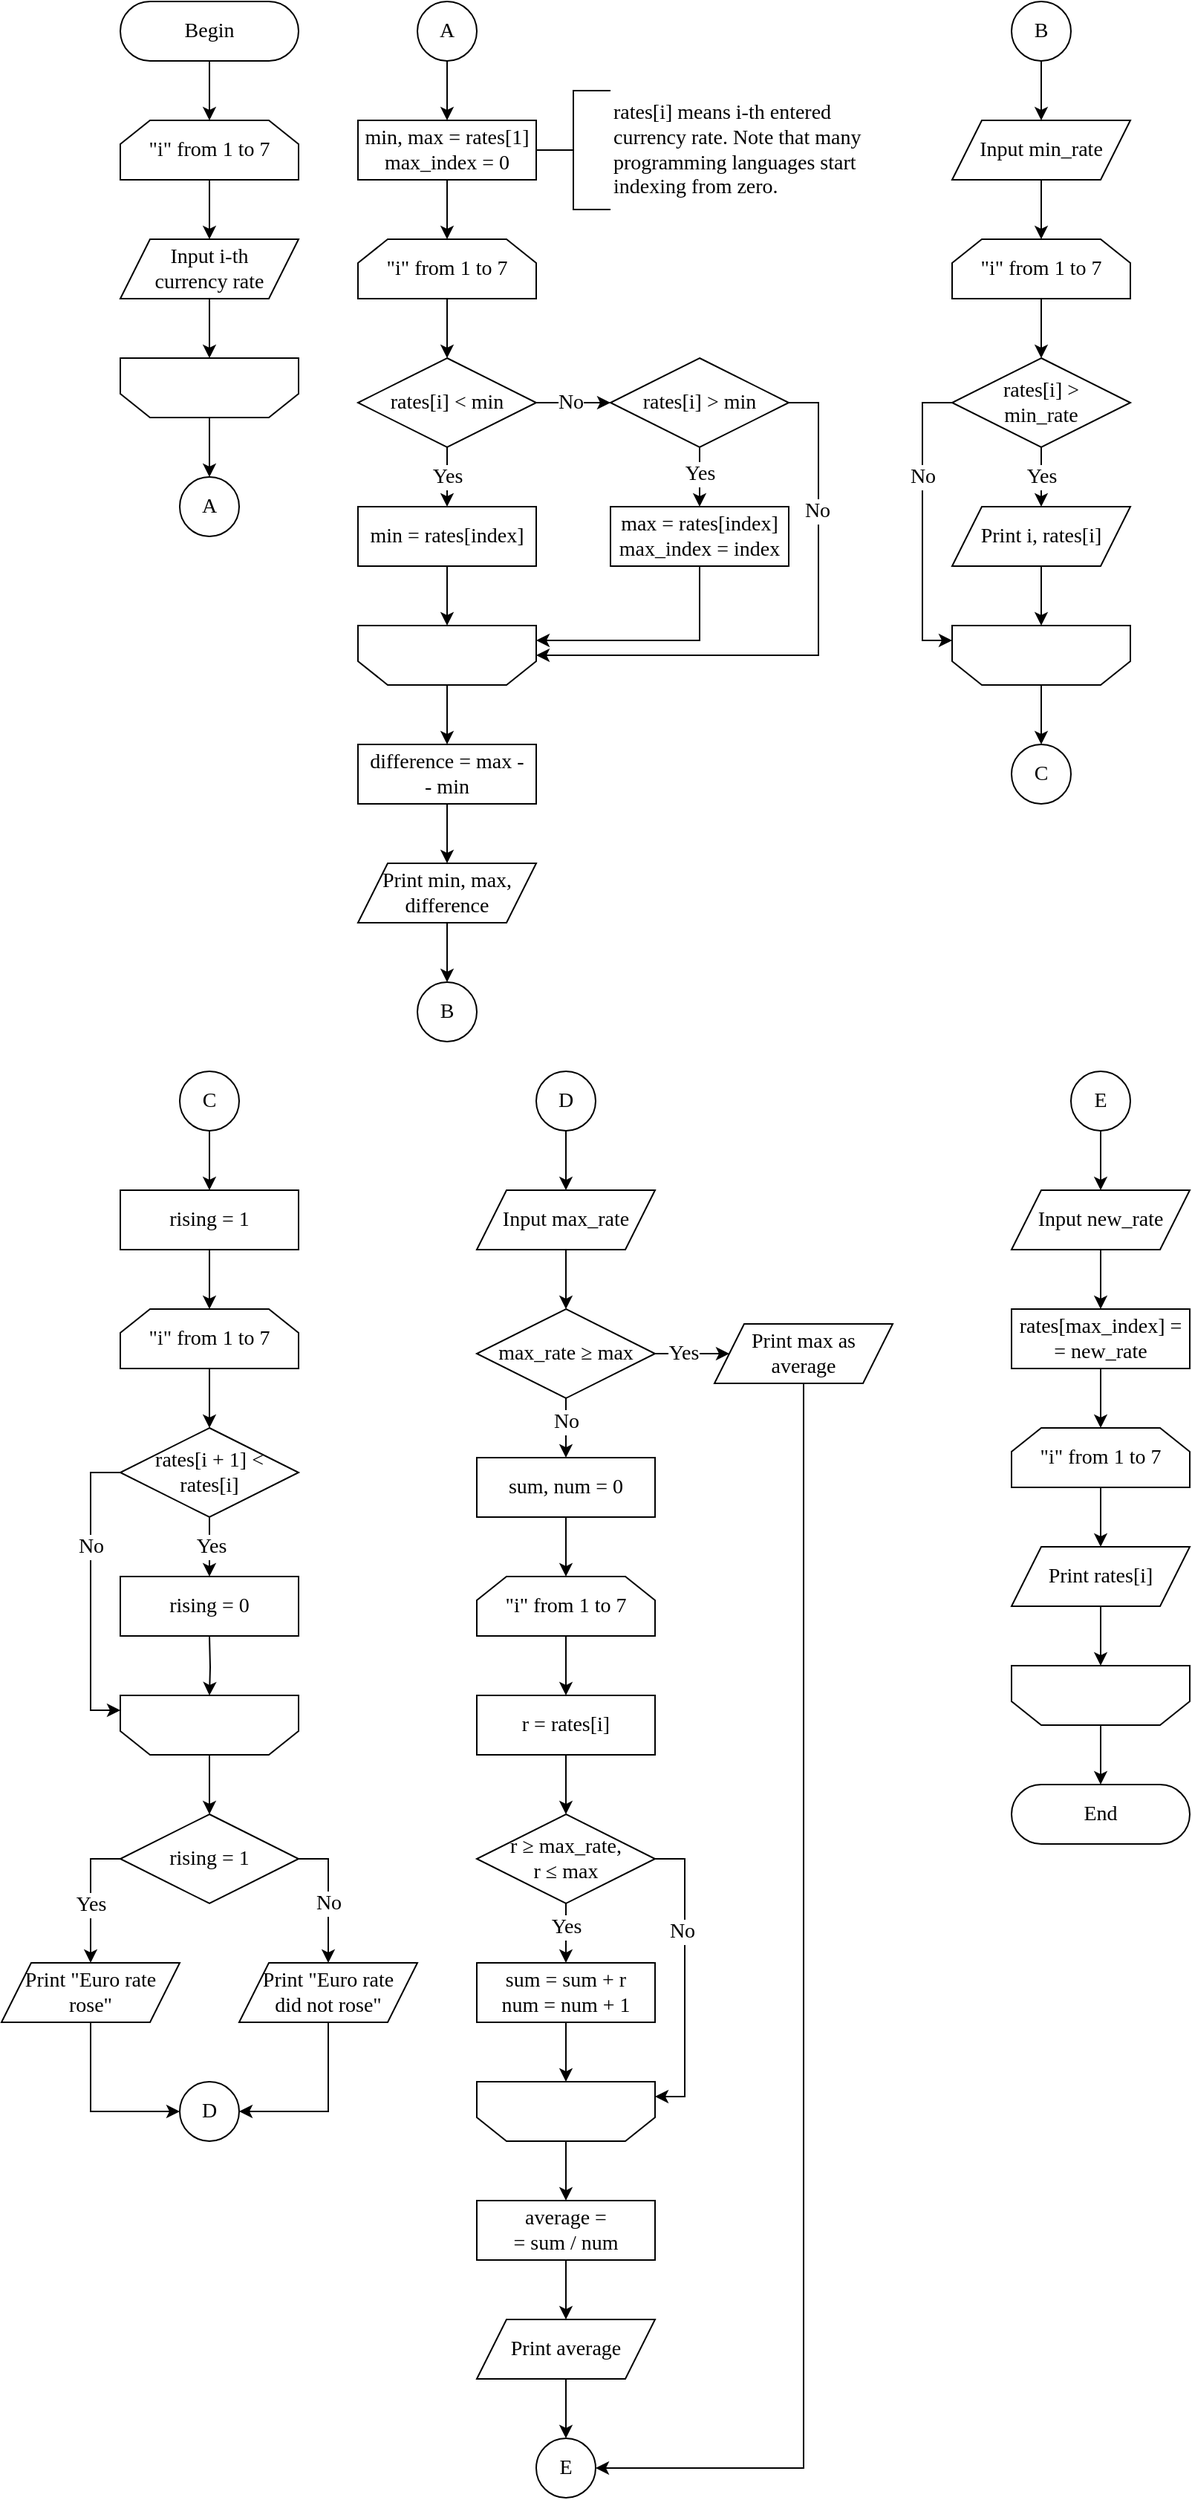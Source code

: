 <mxfile version="15.6.2" type="device"><diagram id="rStzylgrDLIzHOXsV7gb" name="Page-1"><mxGraphModel dx="1926" dy="1030" grid="1" gridSize="10" guides="1" tooltips="1" connect="1" arrows="1" fold="1" page="1" pageScale="1" pageWidth="850" pageHeight="1100" math="0" shadow="0"><root><mxCell id="0"/><mxCell id="1" parent="0"/><mxCell id="XG_Zg_hvxbqqsJmbvhqH-82" style="edgeStyle=orthogonalEdgeStyle;rounded=0;orthogonalLoop=1;jettySize=auto;html=1;exitX=0.5;exitY=1;exitDx=0;exitDy=0;entryX=0.5;entryY=0;entryDx=0;entryDy=0;fontFamily=Times New Roman;fontSize=14;" edge="1" parent="1" source="XG_Zg_hvxbqqsJmbvhqH-1" target="XG_Zg_hvxbqqsJmbvhqH-3"><mxGeometry relative="1" as="geometry"/></mxCell><mxCell id="XG_Zg_hvxbqqsJmbvhqH-1" value="Begin" style="rounded=1;whiteSpace=wrap;html=1;arcSize=50;fontFamily=Times New Roman;fontSize=14;" vertex="1" parent="1"><mxGeometry x="40" y="40" width="120" height="40" as="geometry"/></mxCell><mxCell id="XG_Zg_hvxbqqsJmbvhqH-85" style="edgeStyle=orthogonalEdgeStyle;rounded=0;orthogonalLoop=1;jettySize=auto;html=1;exitX=0.5;exitY=1;exitDx=0;exitDy=0;entryX=0.5;entryY=0;entryDx=0;entryDy=0;fontFamily=Times New Roman;fontSize=14;" edge="1" parent="1" source="XG_Zg_hvxbqqsJmbvhqH-3" target="XG_Zg_hvxbqqsJmbvhqH-4"><mxGeometry relative="1" as="geometry"/></mxCell><mxCell id="XG_Zg_hvxbqqsJmbvhqH-3" value="&quot;i&quot; from 1 to 7" style="shape=loopLimit;whiteSpace=wrap;html=1;fontFamily=Times New Roman;fontSize=14;" vertex="1" parent="1"><mxGeometry x="40" y="120" width="120" height="40" as="geometry"/></mxCell><mxCell id="XG_Zg_hvxbqqsJmbvhqH-87" style="edgeStyle=orthogonalEdgeStyle;rounded=0;orthogonalLoop=1;jettySize=auto;html=1;exitX=0.5;exitY=1;exitDx=0;exitDy=0;entryX=0.5;entryY=0;entryDx=0;entryDy=0;fontFamily=Times New Roman;fontSize=14;" edge="1" parent="1" source="XG_Zg_hvxbqqsJmbvhqH-4" target="XG_Zg_hvxbqqsJmbvhqH-5"><mxGeometry relative="1" as="geometry"/></mxCell><mxCell id="XG_Zg_hvxbqqsJmbvhqH-4" value="&lt;div&gt;Input i-th&lt;/div&gt;&lt;div&gt;currency rate&lt;/div&gt;" style="shape=parallelogram;perimeter=parallelogramPerimeter;whiteSpace=wrap;html=1;fixedSize=1;fontFamily=Times New Roman;fontSize=14;" vertex="1" parent="1"><mxGeometry x="40" y="200" width="120" height="40" as="geometry"/></mxCell><mxCell id="XG_Zg_hvxbqqsJmbvhqH-88" value="" style="edgeStyle=orthogonalEdgeStyle;rounded=0;orthogonalLoop=1;jettySize=auto;html=1;fontFamily=Times New Roman;fontSize=14;" edge="1" parent="1" source="XG_Zg_hvxbqqsJmbvhqH-5" target="XG_Zg_hvxbqqsJmbvhqH-17"><mxGeometry relative="1" as="geometry"/></mxCell><mxCell id="XG_Zg_hvxbqqsJmbvhqH-5" value="" style="shape=loopLimit;whiteSpace=wrap;html=1;fontFamily=Times New Roman;fontSize=14;flipV=1;" vertex="1" parent="1"><mxGeometry x="40" y="280" width="120" height="40" as="geometry"/></mxCell><mxCell id="XG_Zg_hvxbqqsJmbvhqH-91" value="" style="edgeStyle=orthogonalEdgeStyle;rounded=0;orthogonalLoop=1;jettySize=auto;html=1;fontFamily=Times New Roman;fontSize=14;" edge="1" parent="1" source="XG_Zg_hvxbqqsJmbvhqH-6" target="XG_Zg_hvxbqqsJmbvhqH-8"><mxGeometry relative="1" as="geometry"/></mxCell><mxCell id="XG_Zg_hvxbqqsJmbvhqH-6" value="&lt;div&gt;min, max = rates[1]&lt;/div&gt;max_index = 0" style="rounded=0;whiteSpace=wrap;html=1;fontFamily=Times New Roman;fontSize=14;" vertex="1" parent="1"><mxGeometry x="200" y="120" width="120" height="40" as="geometry"/></mxCell><mxCell id="XG_Zg_hvxbqqsJmbvhqH-7" value="&lt;div&gt;rates[i] means i-th entered&lt;/div&gt;&lt;div&gt;currency rate. Note that many&lt;/div&gt;&lt;div&gt;programming languages start&lt;/div&gt;&lt;div&gt;indexing from zero.&lt;br&gt;&lt;/div&gt;" style="strokeWidth=1;html=1;shape=mxgraph.flowchart.annotation_2;align=left;labelPosition=right;pointerEvents=1;fontFamily=Times New Roman;fontSize=14;" vertex="1" parent="1"><mxGeometry x="320" y="100" width="50" height="80" as="geometry"/></mxCell><mxCell id="XG_Zg_hvxbqqsJmbvhqH-92" value="" style="edgeStyle=orthogonalEdgeStyle;rounded=0;orthogonalLoop=1;jettySize=auto;html=1;fontFamily=Times New Roman;fontSize=14;" edge="1" parent="1" source="XG_Zg_hvxbqqsJmbvhqH-8" target="XG_Zg_hvxbqqsJmbvhqH-9"><mxGeometry relative="1" as="geometry"/></mxCell><mxCell id="XG_Zg_hvxbqqsJmbvhqH-8" value="&quot;i&quot; from 1 to 7" style="shape=loopLimit;whiteSpace=wrap;html=1;fontFamily=Times New Roman;fontSize=14;" vertex="1" parent="1"><mxGeometry x="200" y="200" width="120" height="40" as="geometry"/></mxCell><mxCell id="XG_Zg_hvxbqqsJmbvhqH-93" value="" style="edgeStyle=orthogonalEdgeStyle;rounded=0;orthogonalLoop=1;jettySize=auto;html=1;fontFamily=Times New Roman;fontSize=14;" edge="1" parent="1" source="XG_Zg_hvxbqqsJmbvhqH-9" target="XG_Zg_hvxbqqsJmbvhqH-10"><mxGeometry relative="1" as="geometry"/></mxCell><mxCell id="XG_Zg_hvxbqqsJmbvhqH-101" value="Yes" style="edgeLabel;html=1;align=center;verticalAlign=middle;resizable=0;points=[];fontSize=14;fontFamily=Times New Roman;" vertex="1" connectable="0" parent="XG_Zg_hvxbqqsJmbvhqH-93"><mxGeometry x="-0.325" relative="1" as="geometry"><mxPoint y="6" as="offset"/></mxGeometry></mxCell><mxCell id="XG_Zg_hvxbqqsJmbvhqH-100" value="" style="edgeStyle=orthogonalEdgeStyle;rounded=0;orthogonalLoop=1;jettySize=auto;html=1;fontFamily=Times New Roman;fontSize=14;" edge="1" parent="1" source="XG_Zg_hvxbqqsJmbvhqH-9" target="XG_Zg_hvxbqqsJmbvhqH-12"><mxGeometry relative="1" as="geometry"/></mxCell><mxCell id="XG_Zg_hvxbqqsJmbvhqH-102" value="No" style="edgeLabel;html=1;align=center;verticalAlign=middle;resizable=0;points=[];fontSize=14;fontFamily=Times New Roman;" vertex="1" connectable="0" parent="XG_Zg_hvxbqqsJmbvhqH-100"><mxGeometry x="-0.356" relative="1" as="geometry"><mxPoint x="7" as="offset"/></mxGeometry></mxCell><mxCell id="XG_Zg_hvxbqqsJmbvhqH-9" value="rates[i] &amp;lt; min" style="rhombus;whiteSpace=wrap;html=1;fontFamily=Times New Roman;fontSize=14;strokeWidth=1;" vertex="1" parent="1"><mxGeometry x="200" y="280" width="120" height="60" as="geometry"/></mxCell><mxCell id="XG_Zg_hvxbqqsJmbvhqH-94" value="" style="edgeStyle=orthogonalEdgeStyle;rounded=0;orthogonalLoop=1;jettySize=auto;html=1;fontFamily=Times New Roman;fontSize=14;" edge="1" parent="1" source="XG_Zg_hvxbqqsJmbvhqH-10" target="XG_Zg_hvxbqqsJmbvhqH-14"><mxGeometry relative="1" as="geometry"/></mxCell><mxCell id="XG_Zg_hvxbqqsJmbvhqH-10" value="min = rates[index]" style="rounded=0;whiteSpace=wrap;html=1;fontFamily=Times New Roman;fontSize=14;strokeWidth=1;" vertex="1" parent="1"><mxGeometry x="200" y="380" width="120" height="40" as="geometry"/></mxCell><mxCell id="XG_Zg_hvxbqqsJmbvhqH-98" value="" style="edgeStyle=orthogonalEdgeStyle;rounded=0;orthogonalLoop=1;jettySize=auto;html=1;fontFamily=Times New Roman;fontSize=14;entryX=0.5;entryY=0;entryDx=0;entryDy=0;" edge="1" parent="1" source="XG_Zg_hvxbqqsJmbvhqH-12" target="XG_Zg_hvxbqqsJmbvhqH-13"><mxGeometry relative="1" as="geometry"><Array as="points"><mxPoint x="430" y="370"/><mxPoint x="430" y="370"/></Array></mxGeometry></mxCell><mxCell id="XG_Zg_hvxbqqsJmbvhqH-103" value="Yes" style="edgeLabel;html=1;align=center;verticalAlign=middle;resizable=0;points=[];fontSize=14;fontFamily=Times New Roman;" vertex="1" connectable="0" parent="XG_Zg_hvxbqqsJmbvhqH-98"><mxGeometry x="-0.127" relative="1" as="geometry"><mxPoint as="offset"/></mxGeometry></mxCell><mxCell id="XG_Zg_hvxbqqsJmbvhqH-104" style="edgeStyle=orthogonalEdgeStyle;rounded=0;orthogonalLoop=1;jettySize=auto;html=1;exitX=1;exitY=0.5;exitDx=0;exitDy=0;fontFamily=Times New Roman;fontSize=14;entryX=1;entryY=0.5;entryDx=0;entryDy=0;" edge="1" parent="1" source="XG_Zg_hvxbqqsJmbvhqH-12" target="XG_Zg_hvxbqqsJmbvhqH-14"><mxGeometry relative="1" as="geometry"><mxPoint x="430" y="470" as="targetPoint"/><Array as="points"><mxPoint x="510" y="310"/><mxPoint x="510" y="480"/></Array></mxGeometry></mxCell><mxCell id="XG_Zg_hvxbqqsJmbvhqH-105" value="No" style="edgeLabel;html=1;align=center;verticalAlign=middle;resizable=0;points=[];fontSize=14;fontFamily=Times New Roman;" vertex="1" connectable="0" parent="XG_Zg_hvxbqqsJmbvhqH-104"><mxGeometry x="-0.5" y="-1" relative="1" as="geometry"><mxPoint y="-2" as="offset"/></mxGeometry></mxCell><mxCell id="XG_Zg_hvxbqqsJmbvhqH-12" value="rates[i] &amp;gt; min" style="rhombus;whiteSpace=wrap;html=1;fontFamily=Times New Roman;fontSize=14;strokeWidth=1;" vertex="1" parent="1"><mxGeometry x="370" y="280" width="120" height="60" as="geometry"/></mxCell><mxCell id="XG_Zg_hvxbqqsJmbvhqH-99" style="edgeStyle=orthogonalEdgeStyle;rounded=0;orthogonalLoop=1;jettySize=auto;html=1;exitX=0.5;exitY=1;exitDx=0;exitDy=0;entryX=1;entryY=0.25;entryDx=0;entryDy=0;fontFamily=Times New Roman;fontSize=14;" edge="1" parent="1" source="XG_Zg_hvxbqqsJmbvhqH-13" target="XG_Zg_hvxbqqsJmbvhqH-14"><mxGeometry relative="1" as="geometry"/></mxCell><mxCell id="XG_Zg_hvxbqqsJmbvhqH-13" value="&lt;div&gt;max = rates[index]&lt;/div&gt;&lt;div&gt;max_index = index&lt;br&gt;&lt;/div&gt;" style="rounded=0;whiteSpace=wrap;html=1;fontFamily=Times New Roman;fontSize=14;strokeWidth=1;" vertex="1" parent="1"><mxGeometry x="370" y="380" width="120" height="40" as="geometry"/></mxCell><mxCell id="XG_Zg_hvxbqqsJmbvhqH-95" value="" style="edgeStyle=orthogonalEdgeStyle;rounded=0;orthogonalLoop=1;jettySize=auto;html=1;fontFamily=Times New Roman;fontSize=14;" edge="1" parent="1" source="XG_Zg_hvxbqqsJmbvhqH-14" target="XG_Zg_hvxbqqsJmbvhqH-16"><mxGeometry relative="1" as="geometry"/></mxCell><mxCell id="XG_Zg_hvxbqqsJmbvhqH-14" value="" style="shape=loopLimit;whiteSpace=wrap;html=1;fontFamily=Times New Roman;fontSize=14;flipV=1;" vertex="1" parent="1"><mxGeometry x="200" y="460" width="120" height="40" as="geometry"/></mxCell><mxCell id="XG_Zg_hvxbqqsJmbvhqH-97" value="" style="edgeStyle=orthogonalEdgeStyle;rounded=0;orthogonalLoop=1;jettySize=auto;html=1;fontFamily=Times New Roman;fontSize=14;" edge="1" parent="1" source="XG_Zg_hvxbqqsJmbvhqH-15" target="XG_Zg_hvxbqqsJmbvhqH-19"><mxGeometry relative="1" as="geometry"/></mxCell><mxCell id="XG_Zg_hvxbqqsJmbvhqH-15" value="&lt;div&gt;Print min, max,&lt;/div&gt;&lt;div&gt;difference&lt;br&gt;&lt;/div&gt;" style="shape=parallelogram;perimeter=parallelogramPerimeter;whiteSpace=wrap;html=1;fixedSize=1;fontFamily=Times New Roman;fontSize=14;strokeWidth=1;" vertex="1" parent="1"><mxGeometry x="200" y="620" width="120" height="40" as="geometry"/></mxCell><mxCell id="XG_Zg_hvxbqqsJmbvhqH-96" value="" style="edgeStyle=orthogonalEdgeStyle;rounded=0;orthogonalLoop=1;jettySize=auto;html=1;fontFamily=Times New Roman;fontSize=14;" edge="1" parent="1" source="XG_Zg_hvxbqqsJmbvhqH-16" target="XG_Zg_hvxbqqsJmbvhqH-15"><mxGeometry relative="1" as="geometry"/></mxCell><mxCell id="XG_Zg_hvxbqqsJmbvhqH-16" value="&lt;div&gt;difference = max -&lt;/div&gt;&lt;div&gt;- min&lt;/div&gt;" style="rounded=0;whiteSpace=wrap;html=1;fontFamily=Times New Roman;fontSize=14;strokeWidth=1;" vertex="1" parent="1"><mxGeometry x="200" y="540" width="120" height="40" as="geometry"/></mxCell><mxCell id="XG_Zg_hvxbqqsJmbvhqH-17" value="A" style="ellipse;whiteSpace=wrap;html=1;aspect=fixed;fontFamily=Times New Roman;fontSize=14;strokeWidth=1;" vertex="1" parent="1"><mxGeometry x="80" y="360" width="40" height="40" as="geometry"/></mxCell><mxCell id="XG_Zg_hvxbqqsJmbvhqH-90" style="edgeStyle=orthogonalEdgeStyle;rounded=0;orthogonalLoop=1;jettySize=auto;html=1;exitX=0.5;exitY=1;exitDx=0;exitDy=0;entryX=0.5;entryY=0;entryDx=0;entryDy=0;fontFamily=Times New Roman;fontSize=14;" edge="1" parent="1" source="XG_Zg_hvxbqqsJmbvhqH-18" target="XG_Zg_hvxbqqsJmbvhqH-6"><mxGeometry relative="1" as="geometry"/></mxCell><mxCell id="XG_Zg_hvxbqqsJmbvhqH-18" value="A" style="ellipse;whiteSpace=wrap;html=1;aspect=fixed;fontFamily=Times New Roman;fontSize=14;strokeWidth=1;" vertex="1" parent="1"><mxGeometry x="240" y="40" width="40" height="40" as="geometry"/></mxCell><mxCell id="XG_Zg_hvxbqqsJmbvhqH-19" value="B" style="ellipse;whiteSpace=wrap;html=1;aspect=fixed;fontFamily=Times New Roman;fontSize=14;strokeWidth=1;" vertex="1" parent="1"><mxGeometry x="240" y="700" width="40" height="40" as="geometry"/></mxCell><mxCell id="XG_Zg_hvxbqqsJmbvhqH-107" style="edgeStyle=orthogonalEdgeStyle;rounded=0;orthogonalLoop=1;jettySize=auto;html=1;exitX=0.5;exitY=1;exitDx=0;exitDy=0;entryX=0.5;entryY=0;entryDx=0;entryDy=0;fontFamily=Times New Roman;fontSize=14;" edge="1" parent="1" source="XG_Zg_hvxbqqsJmbvhqH-20" target="XG_Zg_hvxbqqsJmbvhqH-22"><mxGeometry relative="1" as="geometry"/></mxCell><mxCell id="XG_Zg_hvxbqqsJmbvhqH-20" value="B" style="ellipse;whiteSpace=wrap;html=1;aspect=fixed;fontFamily=Times New Roman;fontSize=14;strokeWidth=1;" vertex="1" parent="1"><mxGeometry x="640" y="40" width="40" height="40" as="geometry"/></mxCell><mxCell id="XG_Zg_hvxbqqsJmbvhqH-108" value="" style="edgeStyle=orthogonalEdgeStyle;rounded=0;orthogonalLoop=1;jettySize=auto;html=1;fontFamily=Times New Roman;fontSize=14;" edge="1" parent="1" source="XG_Zg_hvxbqqsJmbvhqH-22" target="XG_Zg_hvxbqqsJmbvhqH-23"><mxGeometry relative="1" as="geometry"/></mxCell><mxCell id="XG_Zg_hvxbqqsJmbvhqH-22" value="&lt;div&gt;Input min_rate&lt;/div&gt;" style="shape=parallelogram;perimeter=parallelogramPerimeter;whiteSpace=wrap;html=1;fixedSize=1;fontFamily=Times New Roman;fontSize=14;strokeWidth=1;" vertex="1" parent="1"><mxGeometry x="600" y="120" width="120" height="40" as="geometry"/></mxCell><mxCell id="XG_Zg_hvxbqqsJmbvhqH-109" value="" style="edgeStyle=orthogonalEdgeStyle;rounded=0;orthogonalLoop=1;jettySize=auto;html=1;fontFamily=Times New Roman;fontSize=14;" edge="1" parent="1" source="XG_Zg_hvxbqqsJmbvhqH-23" target="XG_Zg_hvxbqqsJmbvhqH-24"><mxGeometry relative="1" as="geometry"/></mxCell><mxCell id="XG_Zg_hvxbqqsJmbvhqH-23" value="&quot;i&quot; from 1 to 7" style="shape=loopLimit;whiteSpace=wrap;html=1;fontFamily=Times New Roman;fontSize=14;" vertex="1" parent="1"><mxGeometry x="600" y="200" width="120" height="40" as="geometry"/></mxCell><mxCell id="XG_Zg_hvxbqqsJmbvhqH-110" value="" style="edgeStyle=orthogonalEdgeStyle;rounded=0;orthogonalLoop=1;jettySize=auto;html=1;fontFamily=Times New Roman;fontSize=14;" edge="1" parent="1" source="XG_Zg_hvxbqqsJmbvhqH-24" target="XG_Zg_hvxbqqsJmbvhqH-25"><mxGeometry relative="1" as="geometry"/></mxCell><mxCell id="XG_Zg_hvxbqqsJmbvhqH-112" value="Yes" style="edgeLabel;html=1;align=center;verticalAlign=middle;resizable=0;points=[];fontSize=14;fontFamily=Times New Roman;" vertex="1" connectable="0" parent="XG_Zg_hvxbqqsJmbvhqH-110"><mxGeometry x="-0.22" relative="1" as="geometry"><mxPoint y="4" as="offset"/></mxGeometry></mxCell><mxCell id="XG_Zg_hvxbqqsJmbvhqH-111" style="edgeStyle=orthogonalEdgeStyle;rounded=0;orthogonalLoop=1;jettySize=auto;html=1;exitX=0;exitY=0.5;exitDx=0;exitDy=0;entryX=0;entryY=0.25;entryDx=0;entryDy=0;fontFamily=Times New Roman;fontSize=14;" edge="1" parent="1" source="XG_Zg_hvxbqqsJmbvhqH-24" target="XG_Zg_hvxbqqsJmbvhqH-28"><mxGeometry relative="1" as="geometry"/></mxCell><mxCell id="XG_Zg_hvxbqqsJmbvhqH-113" value="No" style="edgeLabel;html=1;align=center;verticalAlign=middle;resizable=0;points=[];fontSize=14;fontFamily=Times New Roman;" vertex="1" connectable="0" parent="XG_Zg_hvxbqqsJmbvhqH-111"><mxGeometry x="-0.33" relative="1" as="geometry"><mxPoint y="3" as="offset"/></mxGeometry></mxCell><mxCell id="XG_Zg_hvxbqqsJmbvhqH-24" value="&lt;div&gt;rates[i] &amp;gt;&lt;/div&gt;&lt;div&gt;min_rate&lt;/div&gt;" style="rhombus;whiteSpace=wrap;html=1;fontFamily=Times New Roman;fontSize=14;strokeWidth=1;" vertex="1" parent="1"><mxGeometry x="600" y="280" width="120" height="60" as="geometry"/></mxCell><mxCell id="XG_Zg_hvxbqqsJmbvhqH-114" value="" style="edgeStyle=orthogonalEdgeStyle;rounded=0;orthogonalLoop=1;jettySize=auto;html=1;fontFamily=Times New Roman;fontSize=14;" edge="1" parent="1" source="XG_Zg_hvxbqqsJmbvhqH-25" target="XG_Zg_hvxbqqsJmbvhqH-28"><mxGeometry relative="1" as="geometry"/></mxCell><mxCell id="XG_Zg_hvxbqqsJmbvhqH-25" value="&lt;div&gt;Print i, rates[i]&lt;br&gt;&lt;/div&gt;" style="shape=parallelogram;perimeter=parallelogramPerimeter;whiteSpace=wrap;html=1;fixedSize=1;fontFamily=Times New Roman;fontSize=14;strokeWidth=1;" vertex="1" parent="1"><mxGeometry x="600" y="380" width="120" height="40" as="geometry"/></mxCell><mxCell id="XG_Zg_hvxbqqsJmbvhqH-26" value="C" style="ellipse;whiteSpace=wrap;html=1;aspect=fixed;fontFamily=Times New Roman;fontSize=14;strokeWidth=1;" vertex="1" parent="1"><mxGeometry x="640" y="540" width="40" height="40" as="geometry"/></mxCell><mxCell id="XG_Zg_hvxbqqsJmbvhqH-116" value="" style="edgeStyle=orthogonalEdgeStyle;rounded=0;orthogonalLoop=1;jettySize=auto;html=1;fontFamily=Times New Roman;fontSize=14;" edge="1" parent="1" source="XG_Zg_hvxbqqsJmbvhqH-27" target="XG_Zg_hvxbqqsJmbvhqH-30"><mxGeometry relative="1" as="geometry"/></mxCell><mxCell id="XG_Zg_hvxbqqsJmbvhqH-27" value="C" style="ellipse;whiteSpace=wrap;html=1;aspect=fixed;fontFamily=Times New Roman;fontSize=14;strokeWidth=1;" vertex="1" parent="1"><mxGeometry x="80" y="760" width="40" height="40" as="geometry"/></mxCell><mxCell id="XG_Zg_hvxbqqsJmbvhqH-115" value="" style="edgeStyle=orthogonalEdgeStyle;rounded=0;orthogonalLoop=1;jettySize=auto;html=1;fontFamily=Times New Roman;fontSize=14;" edge="1" parent="1" source="XG_Zg_hvxbqqsJmbvhqH-28" target="XG_Zg_hvxbqqsJmbvhqH-26"><mxGeometry relative="1" as="geometry"/></mxCell><mxCell id="XG_Zg_hvxbqqsJmbvhqH-28" value="" style="shape=loopLimit;whiteSpace=wrap;html=1;fontFamily=Times New Roman;fontSize=14;flipV=1;" vertex="1" parent="1"><mxGeometry x="600" y="460" width="120" height="40" as="geometry"/></mxCell><mxCell id="XG_Zg_hvxbqqsJmbvhqH-117" value="" style="edgeStyle=orthogonalEdgeStyle;rounded=0;orthogonalLoop=1;jettySize=auto;html=1;fontFamily=Times New Roman;fontSize=14;" edge="1" parent="1" source="XG_Zg_hvxbqqsJmbvhqH-30" target="XG_Zg_hvxbqqsJmbvhqH-31"><mxGeometry relative="1" as="geometry"/></mxCell><mxCell id="XG_Zg_hvxbqqsJmbvhqH-30" value="rising = 1" style="rounded=0;whiteSpace=wrap;html=1;fontFamily=Times New Roman;fontSize=14;strokeWidth=1;" vertex="1" parent="1"><mxGeometry x="40" y="840" width="120" height="40" as="geometry"/></mxCell><mxCell id="XG_Zg_hvxbqqsJmbvhqH-118" value="" style="edgeStyle=orthogonalEdgeStyle;rounded=0;orthogonalLoop=1;jettySize=auto;html=1;fontFamily=Times New Roman;fontSize=14;" edge="1" parent="1" source="XG_Zg_hvxbqqsJmbvhqH-31" target="XG_Zg_hvxbqqsJmbvhqH-32"><mxGeometry relative="1" as="geometry"/></mxCell><mxCell id="XG_Zg_hvxbqqsJmbvhqH-31" value="&quot;i&quot; from 1 to 7" style="shape=loopLimit;whiteSpace=wrap;html=1;fontFamily=Times New Roman;fontSize=14;" vertex="1" parent="1"><mxGeometry x="40" y="920" width="120" height="40" as="geometry"/></mxCell><mxCell id="XG_Zg_hvxbqqsJmbvhqH-119" value="" style="edgeStyle=orthogonalEdgeStyle;rounded=0;orthogonalLoop=1;jettySize=auto;html=1;fontFamily=Times New Roman;fontSize=14;" edge="1" parent="1" source="XG_Zg_hvxbqqsJmbvhqH-32"><mxGeometry relative="1" as="geometry"><mxPoint x="100" y="1100" as="targetPoint"/></mxGeometry></mxCell><mxCell id="XG_Zg_hvxbqqsJmbvhqH-122" value="Yes" style="edgeLabel;html=1;align=center;verticalAlign=middle;resizable=0;points=[];fontSize=14;fontFamily=Times New Roman;" vertex="1" connectable="0" parent="XG_Zg_hvxbqqsJmbvhqH-119"><mxGeometry x="0.283" relative="1" as="geometry"><mxPoint y="-6" as="offset"/></mxGeometry></mxCell><mxCell id="XG_Zg_hvxbqqsJmbvhqH-121" style="edgeStyle=orthogonalEdgeStyle;rounded=0;orthogonalLoop=1;jettySize=auto;html=1;exitX=0;exitY=0.5;exitDx=0;exitDy=0;entryX=0;entryY=0.25;entryDx=0;entryDy=0;fontFamily=Times New Roman;fontSize=14;" edge="1" parent="1" source="XG_Zg_hvxbqqsJmbvhqH-32" target="XG_Zg_hvxbqqsJmbvhqH-34"><mxGeometry relative="1" as="geometry"/></mxCell><mxCell id="XG_Zg_hvxbqqsJmbvhqH-123" value="No" style="edgeLabel;html=1;align=center;verticalAlign=middle;resizable=0;points=[];fontSize=14;fontFamily=Times New Roman;" vertex="1" connectable="0" parent="XG_Zg_hvxbqqsJmbvhqH-121"><mxGeometry x="-0.307" y="-1" relative="1" as="geometry"><mxPoint x="1" as="offset"/></mxGeometry></mxCell><mxCell id="XG_Zg_hvxbqqsJmbvhqH-32" value="&lt;div&gt;rates[i + 1] &amp;lt;&lt;br&gt;&lt;/div&gt;&lt;div&gt;rates[i]&lt;/div&gt;" style="rhombus;whiteSpace=wrap;html=1;fontFamily=Times New Roman;fontSize=14;strokeWidth=1;" vertex="1" parent="1"><mxGeometry x="40" y="1000" width="120" height="60" as="geometry"/></mxCell><mxCell id="XG_Zg_hvxbqqsJmbvhqH-120" value="" style="edgeStyle=orthogonalEdgeStyle;rounded=0;orthogonalLoop=1;jettySize=auto;html=1;fontFamily=Times New Roman;fontSize=14;" edge="1" parent="1" target="XG_Zg_hvxbqqsJmbvhqH-34"><mxGeometry relative="1" as="geometry"><mxPoint x="100" y="1140" as="sourcePoint"/></mxGeometry></mxCell><mxCell id="XG_Zg_hvxbqqsJmbvhqH-125" value="" style="edgeStyle=orthogonalEdgeStyle;rounded=0;orthogonalLoop=1;jettySize=auto;html=1;fontFamily=Times New Roman;fontSize=14;" edge="1" parent="1" source="XG_Zg_hvxbqqsJmbvhqH-34" target="XG_Zg_hvxbqqsJmbvhqH-35"><mxGeometry relative="1" as="geometry"/></mxCell><mxCell id="XG_Zg_hvxbqqsJmbvhqH-34" value="" style="shape=loopLimit;whiteSpace=wrap;html=1;fontFamily=Times New Roman;fontSize=14;flipV=1;" vertex="1" parent="1"><mxGeometry x="40" y="1180" width="120" height="40" as="geometry"/></mxCell><mxCell id="XG_Zg_hvxbqqsJmbvhqH-126" style="edgeStyle=orthogonalEdgeStyle;rounded=0;orthogonalLoop=1;jettySize=auto;html=1;exitX=0;exitY=0.5;exitDx=0;exitDy=0;entryX=0.5;entryY=0;entryDx=0;entryDy=0;fontFamily=Times New Roman;fontSize=14;" edge="1" parent="1" source="XG_Zg_hvxbqqsJmbvhqH-35" target="XG_Zg_hvxbqqsJmbvhqH-36"><mxGeometry relative="1" as="geometry"/></mxCell><mxCell id="XG_Zg_hvxbqqsJmbvhqH-128" value="Yes" style="edgeLabel;html=1;align=center;verticalAlign=middle;resizable=0;points=[];fontSize=14;fontFamily=Times New Roman;" vertex="1" connectable="0" parent="XG_Zg_hvxbqqsJmbvhqH-126"><mxGeometry x="0.365" relative="1" as="geometry"><mxPoint y="-11" as="offset"/></mxGeometry></mxCell><mxCell id="XG_Zg_hvxbqqsJmbvhqH-127" style="edgeStyle=orthogonalEdgeStyle;rounded=0;orthogonalLoop=1;jettySize=auto;html=1;exitX=1;exitY=0.5;exitDx=0;exitDy=0;fontFamily=Times New Roman;fontSize=14;" edge="1" parent="1" source="XG_Zg_hvxbqqsJmbvhqH-35" target="XG_Zg_hvxbqqsJmbvhqH-37"><mxGeometry relative="1" as="geometry"/></mxCell><mxCell id="XG_Zg_hvxbqqsJmbvhqH-129" value="No" style="edgeLabel;html=1;align=center;verticalAlign=middle;resizable=0;points=[];fontSize=14;fontFamily=Times New Roman;" vertex="1" connectable="0" parent="XG_Zg_hvxbqqsJmbvhqH-127"><mxGeometry x="0.34" relative="1" as="geometry"><mxPoint y="-11" as="offset"/></mxGeometry></mxCell><mxCell id="XG_Zg_hvxbqqsJmbvhqH-35" value="rising = 1" style="rhombus;whiteSpace=wrap;html=1;fontFamily=Times New Roman;fontSize=14;strokeWidth=1;" vertex="1" parent="1"><mxGeometry x="40" y="1260" width="120" height="60" as="geometry"/></mxCell><mxCell id="XG_Zg_hvxbqqsJmbvhqH-130" style="edgeStyle=orthogonalEdgeStyle;rounded=0;orthogonalLoop=1;jettySize=auto;html=1;exitX=0.5;exitY=1;exitDx=0;exitDy=0;entryX=0;entryY=0.5;entryDx=0;entryDy=0;fontFamily=Times New Roman;fontSize=14;" edge="1" parent="1" source="XG_Zg_hvxbqqsJmbvhqH-36" target="XG_Zg_hvxbqqsJmbvhqH-39"><mxGeometry relative="1" as="geometry"/></mxCell><mxCell id="XG_Zg_hvxbqqsJmbvhqH-36" value="Print &quot;Euro rate rose&quot;" style="shape=parallelogram;perimeter=parallelogramPerimeter;whiteSpace=wrap;html=1;fixedSize=1;fontFamily=Times New Roman;fontSize=14;strokeWidth=1;" vertex="1" parent="1"><mxGeometry x="-40" y="1360" width="120" height="40" as="geometry"/></mxCell><mxCell id="XG_Zg_hvxbqqsJmbvhqH-131" style="edgeStyle=orthogonalEdgeStyle;rounded=0;orthogonalLoop=1;jettySize=auto;html=1;exitX=0.5;exitY=1;exitDx=0;exitDy=0;entryX=1;entryY=0.5;entryDx=0;entryDy=0;fontFamily=Times New Roman;fontSize=14;" edge="1" parent="1" source="XG_Zg_hvxbqqsJmbvhqH-37" target="XG_Zg_hvxbqqsJmbvhqH-39"><mxGeometry relative="1" as="geometry"/></mxCell><mxCell id="XG_Zg_hvxbqqsJmbvhqH-37" value="&lt;div&gt;Print &quot;Euro rate&lt;/div&gt;&lt;div&gt;did not rose&quot;&lt;/div&gt;" style="shape=parallelogram;perimeter=parallelogramPerimeter;whiteSpace=wrap;html=1;fixedSize=1;fontFamily=Times New Roman;fontSize=14;strokeWidth=1;" vertex="1" parent="1"><mxGeometry x="120" y="1360" width="120" height="40" as="geometry"/></mxCell><mxCell id="XG_Zg_hvxbqqsJmbvhqH-39" value="D" style="ellipse;whiteSpace=wrap;html=1;aspect=fixed;fontFamily=Times New Roman;fontSize=14;strokeWidth=1;" vertex="1" parent="1"><mxGeometry x="80" y="1440" width="40" height="40" as="geometry"/></mxCell><mxCell id="XG_Zg_hvxbqqsJmbvhqH-132" value="" style="edgeStyle=orthogonalEdgeStyle;rounded=0;orthogonalLoop=1;jettySize=auto;html=1;fontFamily=Times New Roman;fontSize=14;" edge="1" parent="1" source="XG_Zg_hvxbqqsJmbvhqH-40" target="XG_Zg_hvxbqqsJmbvhqH-41"><mxGeometry relative="1" as="geometry"/></mxCell><mxCell id="XG_Zg_hvxbqqsJmbvhqH-40" value="D" style="ellipse;whiteSpace=wrap;html=1;aspect=fixed;fontFamily=Times New Roman;fontSize=14;strokeWidth=1;" vertex="1" parent="1"><mxGeometry x="320" y="760" width="40" height="40" as="geometry"/></mxCell><mxCell id="XG_Zg_hvxbqqsJmbvhqH-133" value="" style="edgeStyle=orthogonalEdgeStyle;rounded=0;orthogonalLoop=1;jettySize=auto;html=1;fontFamily=Times New Roman;fontSize=14;" edge="1" parent="1" source="XG_Zg_hvxbqqsJmbvhqH-41" target="XG_Zg_hvxbqqsJmbvhqH-57"><mxGeometry relative="1" as="geometry"/></mxCell><mxCell id="XG_Zg_hvxbqqsJmbvhqH-41" value="Input max_rate" style="shape=parallelogram;perimeter=parallelogramPerimeter;whiteSpace=wrap;html=1;fixedSize=1;fontFamily=Times New Roman;fontSize=14;strokeWidth=1;" vertex="1" parent="1"><mxGeometry x="280" y="840" width="120" height="40" as="geometry"/></mxCell><mxCell id="XG_Zg_hvxbqqsJmbvhqH-134" value="" style="edgeStyle=orthogonalEdgeStyle;rounded=0;orthogonalLoop=1;jettySize=auto;html=1;fontFamily=Times New Roman;fontSize=14;" edge="1" parent="1" source="XG_Zg_hvxbqqsJmbvhqH-57" target="XG_Zg_hvxbqqsJmbvhqH-59"><mxGeometry relative="1" as="geometry"/></mxCell><mxCell id="XG_Zg_hvxbqqsJmbvhqH-137" value="Yes" style="edgeLabel;html=1;align=center;verticalAlign=middle;resizable=0;points=[];fontSize=14;fontFamily=Times New Roman;" vertex="1" connectable="0" parent="XG_Zg_hvxbqqsJmbvhqH-134"><mxGeometry x="-0.24" y="-3" relative="1" as="geometry"><mxPoint y="-3" as="offset"/></mxGeometry></mxCell><mxCell id="XG_Zg_hvxbqqsJmbvhqH-136" value="" style="edgeStyle=orthogonalEdgeStyle;rounded=0;orthogonalLoop=1;jettySize=auto;html=1;fontFamily=Times New Roman;fontSize=14;" edge="1" parent="1" source="XG_Zg_hvxbqqsJmbvhqH-57" target="XG_Zg_hvxbqqsJmbvhqH-60"><mxGeometry relative="1" as="geometry"/></mxCell><mxCell id="XG_Zg_hvxbqqsJmbvhqH-140" value="No" style="edgeLabel;html=1;align=center;verticalAlign=middle;resizable=0;points=[];fontSize=14;fontFamily=Times New Roman;" vertex="1" connectable="0" parent="XG_Zg_hvxbqqsJmbvhqH-136"><mxGeometry x="-0.22" relative="1" as="geometry"><mxPoint as="offset"/></mxGeometry></mxCell><mxCell id="XG_Zg_hvxbqqsJmbvhqH-57" value="max_rate ≥ max" style="rhombus;whiteSpace=wrap;html=1;fontFamily=Times New Roman;fontSize=14;strokeWidth=1;" vertex="1" parent="1"><mxGeometry x="280" y="920" width="120" height="60" as="geometry"/></mxCell><mxCell id="XG_Zg_hvxbqqsJmbvhqH-135" style="edgeStyle=orthogonalEdgeStyle;rounded=0;orthogonalLoop=1;jettySize=auto;html=1;exitX=0.5;exitY=1;exitDx=0;exitDy=0;entryX=1;entryY=0.5;entryDx=0;entryDy=0;fontFamily=Times New Roman;fontSize=14;" edge="1" parent="1" source="XG_Zg_hvxbqqsJmbvhqH-59" target="XG_Zg_hvxbqqsJmbvhqH-69"><mxGeometry relative="1" as="geometry"/></mxCell><mxCell id="XG_Zg_hvxbqqsJmbvhqH-59" value="&lt;div&gt;Print max as&lt;/div&gt;&lt;div&gt;average&lt;/div&gt;" style="shape=parallelogram;perimeter=parallelogramPerimeter;whiteSpace=wrap;html=1;fixedSize=1;fontFamily=Times New Roman;fontSize=14;strokeWidth=1;" vertex="1" parent="1"><mxGeometry x="440" y="930" width="120" height="40" as="geometry"/></mxCell><mxCell id="XG_Zg_hvxbqqsJmbvhqH-141" value="" style="edgeStyle=orthogonalEdgeStyle;rounded=0;orthogonalLoop=1;jettySize=auto;html=1;fontFamily=Times New Roman;fontSize=14;" edge="1" parent="1" source="XG_Zg_hvxbqqsJmbvhqH-60" target="XG_Zg_hvxbqqsJmbvhqH-61"><mxGeometry relative="1" as="geometry"/></mxCell><mxCell id="XG_Zg_hvxbqqsJmbvhqH-60" value="sum, num = 0" style="rounded=0;whiteSpace=wrap;html=1;fontFamily=Times New Roman;fontSize=14;strokeWidth=1;" vertex="1" parent="1"><mxGeometry x="280" y="1020" width="120" height="40" as="geometry"/></mxCell><mxCell id="XG_Zg_hvxbqqsJmbvhqH-142" value="" style="edgeStyle=orthogonalEdgeStyle;rounded=0;orthogonalLoop=1;jettySize=auto;html=1;fontFamily=Times New Roman;fontSize=14;" edge="1" parent="1" source="XG_Zg_hvxbqqsJmbvhqH-61" target="XG_Zg_hvxbqqsJmbvhqH-65"><mxGeometry relative="1" as="geometry"/></mxCell><mxCell id="XG_Zg_hvxbqqsJmbvhqH-61" value="&quot;i&quot; from 1 to 7" style="shape=loopLimit;whiteSpace=wrap;html=1;fontFamily=Times New Roman;fontSize=14;" vertex="1" parent="1"><mxGeometry x="280" y="1100" width="120" height="40" as="geometry"/></mxCell><mxCell id="XG_Zg_hvxbqqsJmbvhqH-144" value="" style="edgeStyle=orthogonalEdgeStyle;rounded=0;orthogonalLoop=1;jettySize=auto;html=1;fontFamily=Times New Roman;fontSize=14;" edge="1" parent="1" source="XG_Zg_hvxbqqsJmbvhqH-62" target="XG_Zg_hvxbqqsJmbvhqH-66"><mxGeometry relative="1" as="geometry"/></mxCell><mxCell id="XG_Zg_hvxbqqsJmbvhqH-148" value="Yes" style="edgeLabel;html=1;align=center;verticalAlign=middle;resizable=0;points=[];fontSize=14;fontFamily=Times New Roman;" vertex="1" connectable="0" parent="XG_Zg_hvxbqqsJmbvhqH-144"><mxGeometry x="-0.217" relative="1" as="geometry"><mxPoint as="offset"/></mxGeometry></mxCell><mxCell id="XG_Zg_hvxbqqsJmbvhqH-145" style="edgeStyle=orthogonalEdgeStyle;rounded=0;orthogonalLoop=1;jettySize=auto;html=1;exitX=1;exitY=0.5;exitDx=0;exitDy=0;entryX=1;entryY=0.25;entryDx=0;entryDy=0;fontFamily=Times New Roman;fontSize=14;" edge="1" parent="1" source="XG_Zg_hvxbqqsJmbvhqH-62" target="XG_Zg_hvxbqqsJmbvhqH-64"><mxGeometry relative="1" as="geometry"/></mxCell><mxCell id="XG_Zg_hvxbqqsJmbvhqH-147" value="No" style="edgeLabel;html=1;align=center;verticalAlign=middle;resizable=0;points=[];fontSize=14;fontFamily=Times New Roman;" vertex="1" connectable="0" parent="XG_Zg_hvxbqqsJmbvhqH-145"><mxGeometry x="-0.317" y="-2" relative="1" as="geometry"><mxPoint as="offset"/></mxGeometry></mxCell><mxCell id="XG_Zg_hvxbqqsJmbvhqH-62" value="&lt;div&gt;r ≥ max_rate,&lt;/div&gt;&lt;div&gt;r ≤ max&lt;/div&gt;" style="rhombus;whiteSpace=wrap;html=1;fontFamily=Times New Roman;fontSize=14;strokeWidth=1;" vertex="1" parent="1"><mxGeometry x="280" y="1260" width="120" height="60" as="geometry"/></mxCell><mxCell id="XG_Zg_hvxbqqsJmbvhqH-150" value="" style="edgeStyle=orthogonalEdgeStyle;rounded=0;orthogonalLoop=1;jettySize=auto;html=1;fontFamily=Times New Roman;fontSize=14;" edge="1" parent="1" source="XG_Zg_hvxbqqsJmbvhqH-64" target="XG_Zg_hvxbqqsJmbvhqH-67"><mxGeometry relative="1" as="geometry"/></mxCell><mxCell id="XG_Zg_hvxbqqsJmbvhqH-64" value="" style="shape=loopLimit;whiteSpace=wrap;html=1;fontFamily=Times New Roman;fontSize=14;flipV=1;" vertex="1" parent="1"><mxGeometry x="280" y="1440" width="120" height="40" as="geometry"/></mxCell><mxCell id="XG_Zg_hvxbqqsJmbvhqH-143" value="" style="edgeStyle=orthogonalEdgeStyle;rounded=0;orthogonalLoop=1;jettySize=auto;html=1;fontFamily=Times New Roman;fontSize=14;" edge="1" parent="1" source="XG_Zg_hvxbqqsJmbvhqH-65" target="XG_Zg_hvxbqqsJmbvhqH-62"><mxGeometry relative="1" as="geometry"/></mxCell><mxCell id="XG_Zg_hvxbqqsJmbvhqH-65" value="r = rates[i]" style="rounded=0;whiteSpace=wrap;html=1;fontFamily=Times New Roman;fontSize=14;strokeWidth=1;" vertex="1" parent="1"><mxGeometry x="280" y="1180" width="120" height="40" as="geometry"/></mxCell><mxCell id="XG_Zg_hvxbqqsJmbvhqH-149" value="" style="edgeStyle=orthogonalEdgeStyle;rounded=0;orthogonalLoop=1;jettySize=auto;html=1;fontFamily=Times New Roman;fontSize=14;" edge="1" parent="1" source="XG_Zg_hvxbqqsJmbvhqH-66" target="XG_Zg_hvxbqqsJmbvhqH-64"><mxGeometry relative="1" as="geometry"/></mxCell><mxCell id="XG_Zg_hvxbqqsJmbvhqH-66" value="&lt;div&gt;sum = sum + r&lt;/div&gt;&lt;div&gt;num = num + 1&lt;br&gt;&lt;/div&gt;" style="rounded=0;whiteSpace=wrap;html=1;fontFamily=Times New Roman;fontSize=14;strokeWidth=1;" vertex="1" parent="1"><mxGeometry x="280" y="1360" width="120" height="40" as="geometry"/></mxCell><mxCell id="XG_Zg_hvxbqqsJmbvhqH-151" value="" style="edgeStyle=orthogonalEdgeStyle;rounded=0;orthogonalLoop=1;jettySize=auto;html=1;fontFamily=Times New Roman;fontSize=14;" edge="1" parent="1" source="XG_Zg_hvxbqqsJmbvhqH-67" target="XG_Zg_hvxbqqsJmbvhqH-68"><mxGeometry relative="1" as="geometry"/></mxCell><mxCell id="XG_Zg_hvxbqqsJmbvhqH-67" value="&lt;div&gt;average =&lt;/div&gt;&lt;div&gt;= sum / num&lt;/div&gt;" style="rounded=0;whiteSpace=wrap;html=1;fontFamily=Times New Roman;fontSize=14;strokeWidth=1;" vertex="1" parent="1"><mxGeometry x="280" y="1520" width="120" height="40" as="geometry"/></mxCell><mxCell id="XG_Zg_hvxbqqsJmbvhqH-152" value="" style="edgeStyle=orthogonalEdgeStyle;rounded=0;orthogonalLoop=1;jettySize=auto;html=1;fontFamily=Times New Roman;fontSize=14;" edge="1" parent="1" source="XG_Zg_hvxbqqsJmbvhqH-68" target="XG_Zg_hvxbqqsJmbvhqH-69"><mxGeometry relative="1" as="geometry"/></mxCell><mxCell id="XG_Zg_hvxbqqsJmbvhqH-68" value="&lt;div&gt;Print average&lt;/div&gt;" style="shape=parallelogram;perimeter=parallelogramPerimeter;whiteSpace=wrap;html=1;fixedSize=1;fontFamily=Times New Roman;fontSize=14;strokeWidth=1;" vertex="1" parent="1"><mxGeometry x="280" y="1600" width="120" height="40" as="geometry"/></mxCell><mxCell id="XG_Zg_hvxbqqsJmbvhqH-69" value="E" style="ellipse;whiteSpace=wrap;html=1;aspect=fixed;fontFamily=Times New Roman;fontSize=14;strokeWidth=1;" vertex="1" parent="1"><mxGeometry x="320" y="1680" width="40" height="40" as="geometry"/></mxCell><mxCell id="XG_Zg_hvxbqqsJmbvhqH-153" value="" style="edgeStyle=orthogonalEdgeStyle;rounded=0;orthogonalLoop=1;jettySize=auto;html=1;fontFamily=Times New Roman;fontSize=14;" edge="1" parent="1" source="XG_Zg_hvxbqqsJmbvhqH-70" target="XG_Zg_hvxbqqsJmbvhqH-72"><mxGeometry relative="1" as="geometry"/></mxCell><mxCell id="XG_Zg_hvxbqqsJmbvhqH-70" value="E" style="ellipse;whiteSpace=wrap;html=1;aspect=fixed;fontFamily=Times New Roman;fontSize=14;strokeWidth=1;" vertex="1" parent="1"><mxGeometry x="680" y="760" width="40" height="40" as="geometry"/></mxCell><mxCell id="XG_Zg_hvxbqqsJmbvhqH-154" value="" style="edgeStyle=orthogonalEdgeStyle;rounded=0;orthogonalLoop=1;jettySize=auto;html=1;fontFamily=Times New Roman;fontSize=14;" edge="1" parent="1" source="XG_Zg_hvxbqqsJmbvhqH-72" target="XG_Zg_hvxbqqsJmbvhqH-73"><mxGeometry relative="1" as="geometry"/></mxCell><mxCell id="XG_Zg_hvxbqqsJmbvhqH-72" value="Input new_rate" style="shape=parallelogram;perimeter=parallelogramPerimeter;whiteSpace=wrap;html=1;fixedSize=1;fontFamily=Times New Roman;fontSize=14;strokeWidth=1;" vertex="1" parent="1"><mxGeometry x="640" y="840" width="120" height="40" as="geometry"/></mxCell><mxCell id="XG_Zg_hvxbqqsJmbvhqH-155" value="" style="edgeStyle=orthogonalEdgeStyle;rounded=0;orthogonalLoop=1;jettySize=auto;html=1;fontFamily=Times New Roman;fontSize=14;" edge="1" parent="1" source="XG_Zg_hvxbqqsJmbvhqH-73" target="XG_Zg_hvxbqqsJmbvhqH-74"><mxGeometry relative="1" as="geometry"/></mxCell><mxCell id="XG_Zg_hvxbqqsJmbvhqH-73" value="rates[max_index] = = new_rate" style="rounded=0;whiteSpace=wrap;html=1;fontFamily=Times New Roman;fontSize=14;strokeWidth=1;" vertex="1" parent="1"><mxGeometry x="640" y="920" width="120" height="40" as="geometry"/></mxCell><mxCell id="XG_Zg_hvxbqqsJmbvhqH-156" value="" style="edgeStyle=orthogonalEdgeStyle;rounded=0;orthogonalLoop=1;jettySize=auto;html=1;fontFamily=Times New Roman;fontSize=14;" edge="1" parent="1" source="XG_Zg_hvxbqqsJmbvhqH-74" target="XG_Zg_hvxbqqsJmbvhqH-79"><mxGeometry relative="1" as="geometry"/></mxCell><mxCell id="XG_Zg_hvxbqqsJmbvhqH-74" value="&quot;i&quot; from 1 to 7" style="shape=loopLimit;whiteSpace=wrap;html=1;fontFamily=Times New Roman;fontSize=14;" vertex="1" parent="1"><mxGeometry x="640" y="1000" width="120" height="40" as="geometry"/></mxCell><mxCell id="XG_Zg_hvxbqqsJmbvhqH-158" value="" style="edgeStyle=orthogonalEdgeStyle;rounded=0;orthogonalLoop=1;jettySize=auto;html=1;fontFamily=Times New Roman;fontSize=14;" edge="1" parent="1" source="XG_Zg_hvxbqqsJmbvhqH-76" target="XG_Zg_hvxbqqsJmbvhqH-80"><mxGeometry relative="1" as="geometry"/></mxCell><mxCell id="XG_Zg_hvxbqqsJmbvhqH-76" value="" style="shape=loopLimit;whiteSpace=wrap;html=1;fontFamily=Times New Roman;fontSize=14;flipV=1;" vertex="1" parent="1"><mxGeometry x="640" y="1160" width="120" height="40" as="geometry"/></mxCell><mxCell id="XG_Zg_hvxbqqsJmbvhqH-157" value="" style="edgeStyle=orthogonalEdgeStyle;rounded=0;orthogonalLoop=1;jettySize=auto;html=1;fontFamily=Times New Roman;fontSize=14;" edge="1" parent="1" source="XG_Zg_hvxbqqsJmbvhqH-79" target="XG_Zg_hvxbqqsJmbvhqH-76"><mxGeometry relative="1" as="geometry"/></mxCell><mxCell id="XG_Zg_hvxbqqsJmbvhqH-79" value="&lt;div&gt;Print rates[i]&lt;br&gt;&lt;/div&gt;" style="shape=parallelogram;perimeter=parallelogramPerimeter;whiteSpace=wrap;html=1;fixedSize=1;fontFamily=Times New Roman;fontSize=14;strokeWidth=1;" vertex="1" parent="1"><mxGeometry x="640" y="1080" width="120" height="40" as="geometry"/></mxCell><mxCell id="XG_Zg_hvxbqqsJmbvhqH-80" value="End" style="rounded=1;whiteSpace=wrap;html=1;fontFamily=Times New Roman;fontSize=14;strokeWidth=1;arcSize=50;" vertex="1" parent="1"><mxGeometry x="640" y="1240" width="120" height="40" as="geometry"/></mxCell><mxCell id="XG_Zg_hvxbqqsJmbvhqH-124" value="rising = 0" style="rounded=0;whiteSpace=wrap;html=1;fontFamily=Times New Roman;fontSize=14;strokeWidth=1;" vertex="1" parent="1"><mxGeometry x="40" y="1100" width="120" height="40" as="geometry"/></mxCell></root></mxGraphModel></diagram></mxfile>